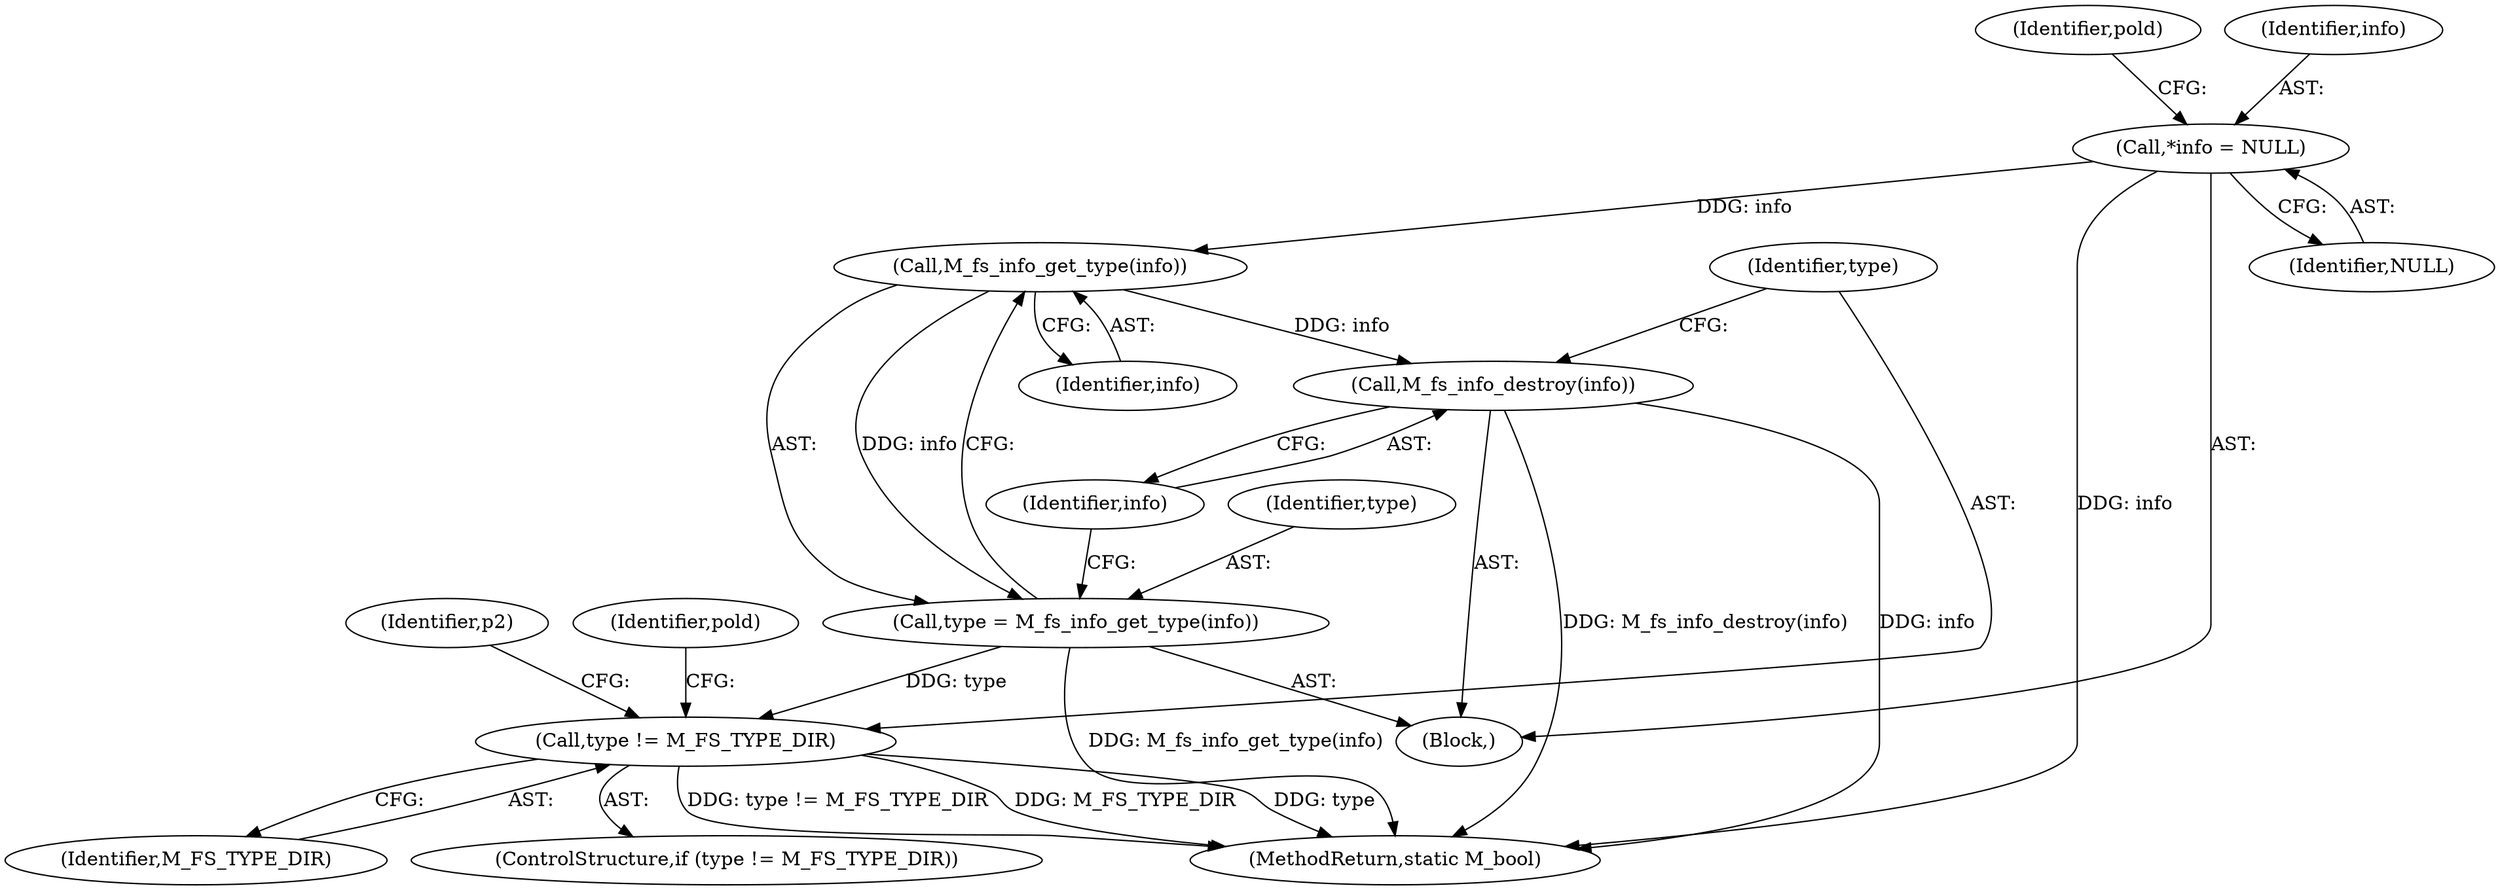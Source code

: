 digraph "0_mstdlib_db124b8f607dd0a40a9aef2d4d468fad433522a7@pointer" {
"1000109" [label="(Call,*info = NULL)"];
"1000143" [label="(Call,M_fs_info_get_type(info))"];
"1000141" [label="(Call,type = M_fs_info_get_type(info))"];
"1000148" [label="(Call,type != M_FS_TYPE_DIR)"];
"1000145" [label="(Call,M_fs_info_destroy(info))"];
"1000109" [label="(Call,*info = NULL)"];
"1000155" [label="(Identifier,p2)"];
"1000114" [label="(Identifier,pold)"];
"1000150" [label="(Identifier,M_FS_TYPE_DIR)"];
"1000141" [label="(Call,type = M_fs_info_get_type(info))"];
"1000111" [label="(Identifier,NULL)"];
"1000145" [label="(Call,M_fs_info_destroy(info))"];
"1000110" [label="(Identifier,info)"];
"1000147" [label="(ControlStructure,if (type != M_FS_TYPE_DIR))"];
"1000146" [label="(Identifier,info)"];
"1000164" [label="(Identifier,pold)"];
"1000143" [label="(Call,M_fs_info_get_type(info))"];
"1000149" [label="(Identifier,type)"];
"1000144" [label="(Identifier,info)"];
"1000192" [label="(MethodReturn,static M_bool)"];
"1000142" [label="(Identifier,type)"];
"1000148" [label="(Call,type != M_FS_TYPE_DIR)"];
"1000107" [label="(Block,)"];
"1000109" -> "1000107"  [label="AST: "];
"1000109" -> "1000111"  [label="CFG: "];
"1000110" -> "1000109"  [label="AST: "];
"1000111" -> "1000109"  [label="AST: "];
"1000114" -> "1000109"  [label="CFG: "];
"1000109" -> "1000192"  [label="DDG: info"];
"1000109" -> "1000143"  [label="DDG: info"];
"1000143" -> "1000141"  [label="AST: "];
"1000143" -> "1000144"  [label="CFG: "];
"1000144" -> "1000143"  [label="AST: "];
"1000141" -> "1000143"  [label="CFG: "];
"1000143" -> "1000141"  [label="DDG: info"];
"1000143" -> "1000145"  [label="DDG: info"];
"1000141" -> "1000107"  [label="AST: "];
"1000142" -> "1000141"  [label="AST: "];
"1000146" -> "1000141"  [label="CFG: "];
"1000141" -> "1000192"  [label="DDG: M_fs_info_get_type(info)"];
"1000141" -> "1000148"  [label="DDG: type"];
"1000148" -> "1000147"  [label="AST: "];
"1000148" -> "1000150"  [label="CFG: "];
"1000149" -> "1000148"  [label="AST: "];
"1000150" -> "1000148"  [label="AST: "];
"1000155" -> "1000148"  [label="CFG: "];
"1000164" -> "1000148"  [label="CFG: "];
"1000148" -> "1000192"  [label="DDG: type"];
"1000148" -> "1000192"  [label="DDG: type != M_FS_TYPE_DIR"];
"1000148" -> "1000192"  [label="DDG: M_FS_TYPE_DIR"];
"1000145" -> "1000107"  [label="AST: "];
"1000145" -> "1000146"  [label="CFG: "];
"1000146" -> "1000145"  [label="AST: "];
"1000149" -> "1000145"  [label="CFG: "];
"1000145" -> "1000192"  [label="DDG: M_fs_info_destroy(info)"];
"1000145" -> "1000192"  [label="DDG: info"];
}

